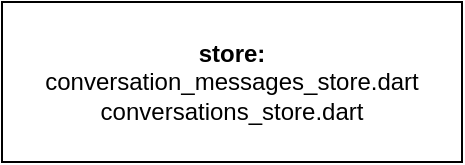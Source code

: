 <mxfile version="18.1.2" type="github"><diagram id="CLQ_Mb8HUDeKBbdiP1TF" name="Page-1"><mxGraphModel dx="1298" dy="834" grid="1" gridSize="10" guides="1" tooltips="1" connect="1" arrows="1" fold="1" page="1" pageScale="1" pageWidth="827" pageHeight="1169" math="0" shadow="0"><root><mxCell id="0"/><mxCell id="1" parent="0"/><mxCell id="Vi2rH57l5gYsok8V7iUD-1" value="&lt;b&gt;store:&lt;/b&gt;&lt;br&gt;conversation_messages_store.dart&lt;br&gt;conversations_store.dart" style="rounded=0;whiteSpace=wrap;html=1;" parent="1" vertex="1"><mxGeometry x="170" y="60" width="230" height="80" as="geometry"/></mxCell></root></mxGraphModel></diagram></mxfile>